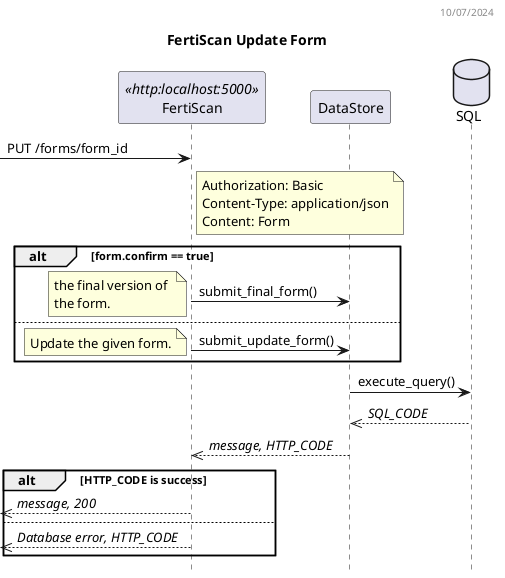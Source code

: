 @startuml FertiScan Sequence Diagram
header 10/07/2024

title FertiScan Update Form
hide empty members
hide footbox

participant FertiScan as BE <<http:localhost:5000>>
participant DataStore as DS
database SQL as DB

-> BE: PUT /forms/form_id
note right BE
  Authorization: Basic
  Content-Type: application/json
  Content: Form
end note
alt form.confirm == true
  BE -> DS: submit_final_form()
  note left
    the final version of 
    the form.
  end note
else
  BE -> DS: submit_update_form()
  note left
    Update the given form.
  end note
end
DS -> DB: execute_query()
DS <<-- DB: //SQL_CODE//
BE <<-- DS: //message, HTTP_CODE//
alt HTTP_CODE is success
  <<-- BE: //message, 200//
else
  <<-- BE: //Database error, HTTP_CODE//
end

@enduml
